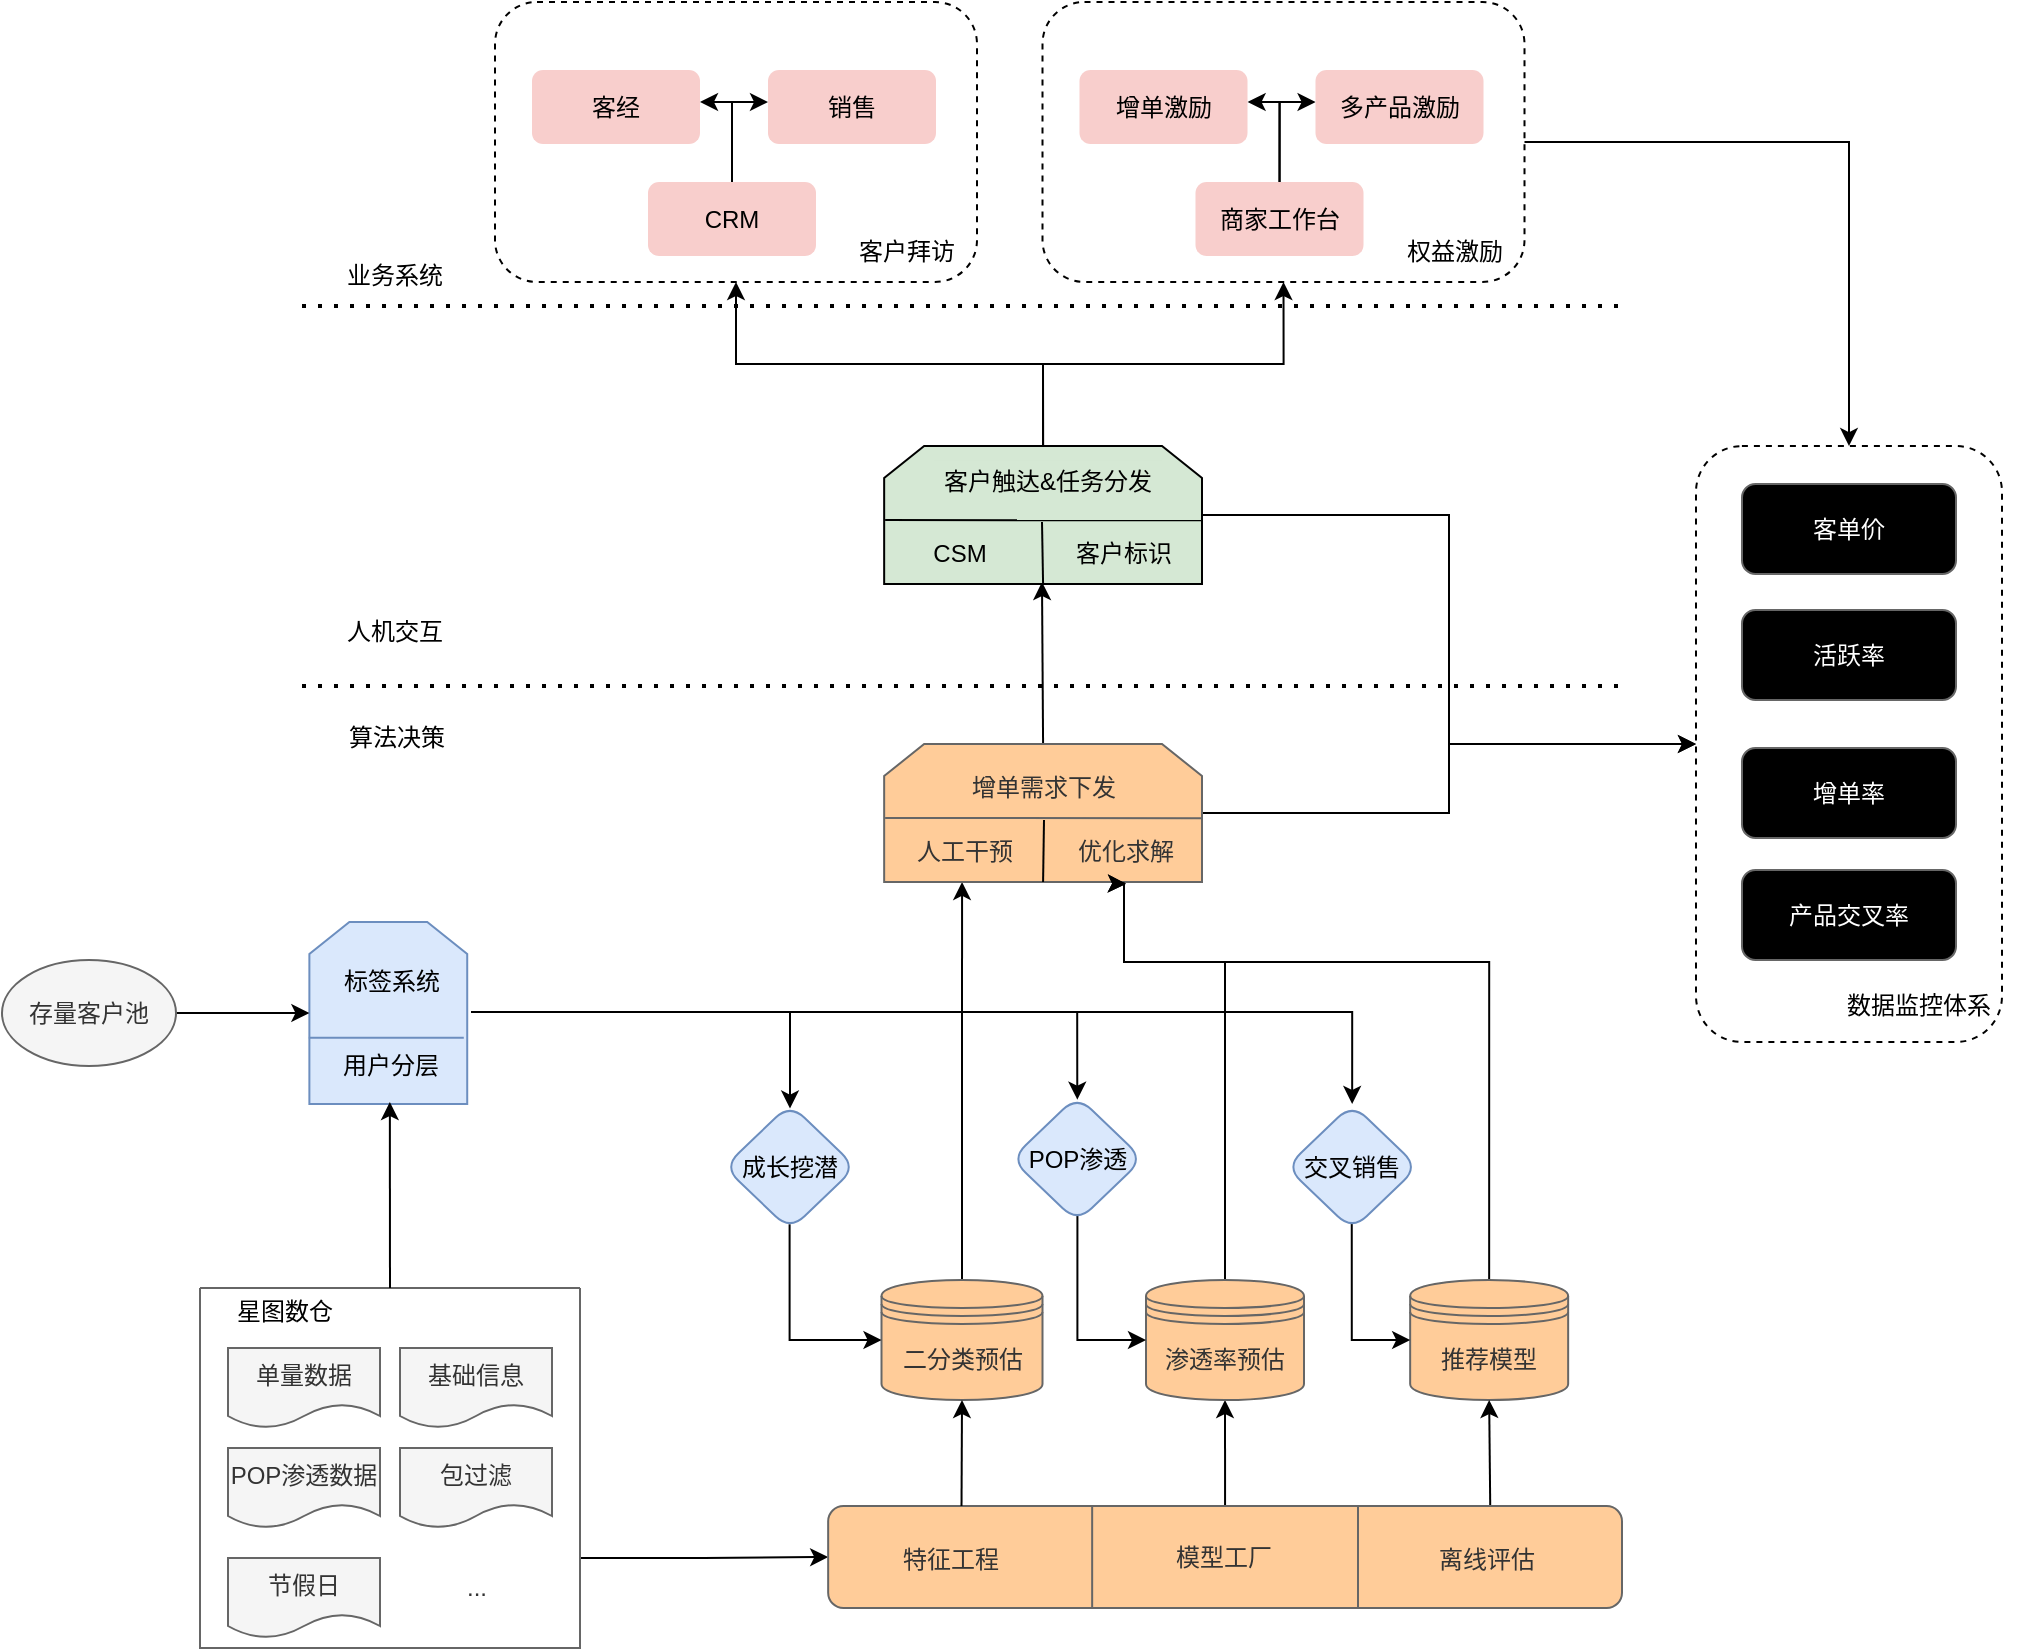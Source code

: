 <mxfile version="20.7.4" type="github">
  <diagram id="52ZfQKwokuSzP9mLPBsB" name="第 1 页">
    <mxGraphModel dx="2074" dy="1156" grid="1" gridSize="10" guides="1" tooltips="1" connect="1" arrows="1" fold="1" page="1" pageScale="1" pageWidth="827" pageHeight="1169" math="0" shadow="0">
      <root>
        <mxCell id="0" />
        <mxCell id="1" parent="0" />
        <mxCell id="-uwJ-fm3wnrBint52j6f-142" value="" style="rounded=1;whiteSpace=wrap;html=1;dashed=1;strokeColor=default;fontColor=#FFFFFF;fillColor=none;" vertex="1" parent="1">
          <mxGeometry x="867" y="1042.04" width="153" height="297.96" as="geometry" />
        </mxCell>
        <mxCell id="-uwJ-fm3wnrBint52j6f-121" value="" style="rounded=1;whiteSpace=wrap;html=1;strokeColor=default;fillColor=none;dashed=1;" vertex="1" parent="1">
          <mxGeometry x="266.5" y="820" width="241" height="140" as="geometry" />
        </mxCell>
        <mxCell id="-uwJ-fm3wnrBint52j6f-3" style="edgeStyle=orthogonalEdgeStyle;rounded=0;orthogonalLoop=1;jettySize=auto;html=1;exitX=1;exitY=0.75;exitDx=0;exitDy=0;entryX=0;entryY=0.5;entryDx=0;entryDy=0;strokeWidth=1;" edge="1" parent="1" source="-uwJ-fm3wnrBint52j6f-5" target="-uwJ-fm3wnrBint52j6f-65">
          <mxGeometry relative="1" as="geometry" />
        </mxCell>
        <mxCell id="-uwJ-fm3wnrBint52j6f-5" value="" style="swimlane;startSize=0;rounded=1;arcSize=38;fillColor=#f5f5f5;fontColor=#333333;strokeColor=#666666;" vertex="1" parent="1">
          <mxGeometry x="119.0" y="1463" width="190" height="180" as="geometry">
            <mxRectangle x="60" y="825" width="50" height="40" as="alternateBounds" />
          </mxGeometry>
        </mxCell>
        <mxCell id="-uwJ-fm3wnrBint52j6f-6" value="单量数据" style="shape=document;whiteSpace=wrap;html=1;boundedLbl=1;rounded=1;fillColor=#f5f5f5;fontColor=#333333;strokeColor=#666666;" vertex="1" parent="-uwJ-fm3wnrBint52j6f-5">
          <mxGeometry x="14" y="30" width="76" height="40" as="geometry" />
        </mxCell>
        <mxCell id="-uwJ-fm3wnrBint52j6f-7" value="基础信息" style="shape=document;whiteSpace=wrap;html=1;boundedLbl=1;rounded=1;fillColor=#f5f5f5;fontColor=#333333;strokeColor=#666666;" vertex="1" parent="-uwJ-fm3wnrBint52j6f-5">
          <mxGeometry x="100" y="30" width="76" height="40" as="geometry" />
        </mxCell>
        <mxCell id="-uwJ-fm3wnrBint52j6f-8" value="POP渗透数据" style="shape=document;whiteSpace=wrap;html=1;boundedLbl=1;rounded=1;fillColor=#f5f5f5;fontColor=#333333;strokeColor=#666666;" vertex="1" parent="-uwJ-fm3wnrBint52j6f-5">
          <mxGeometry x="14" y="80" width="76" height="40" as="geometry" />
        </mxCell>
        <mxCell id="-uwJ-fm3wnrBint52j6f-9" value="包过滤" style="shape=document;whiteSpace=wrap;html=1;boundedLbl=1;rounded=1;fillColor=#f5f5f5;fontColor=#333333;strokeColor=#666666;" vertex="1" parent="-uwJ-fm3wnrBint52j6f-5">
          <mxGeometry x="100" y="80" width="76" height="40" as="geometry" />
        </mxCell>
        <mxCell id="-uwJ-fm3wnrBint52j6f-10" value="节假日" style="shape=document;whiteSpace=wrap;html=1;boundedLbl=1;rounded=1;fillColor=#f5f5f5;fontColor=#333333;strokeColor=#666666;" vertex="1" parent="-uwJ-fm3wnrBint52j6f-5">
          <mxGeometry x="14" y="135" width="76" height="40" as="geometry" />
        </mxCell>
        <mxCell id="-uwJ-fm3wnrBint52j6f-11" value="..." style="text;html=1;align=center;verticalAlign=middle;resizable=0;points=[];autosize=1;strokeColor=none;fillColor=none;fontColor=#333333;" vertex="1" parent="-uwJ-fm3wnrBint52j6f-5">
          <mxGeometry x="123" y="135" width="30" height="30" as="geometry" />
        </mxCell>
        <mxCell id="-uwJ-fm3wnrBint52j6f-12" value="活跃率" style="rounded=1;whiteSpace=wrap;html=1;fillColor=#000000;fontColor=#FFFFFF;strokeColor=#666666;" vertex="1" parent="1">
          <mxGeometry x="890" y="1124" width="107" height="45" as="geometry" />
        </mxCell>
        <mxCell id="-uwJ-fm3wnrBint52j6f-103" style="edgeStyle=orthogonalEdgeStyle;rounded=0;orthogonalLoop=1;jettySize=auto;html=1;exitX=0.5;exitY=0;exitDx=0;exitDy=0;entryX=0.492;entryY=1;entryDx=0;entryDy=0;entryPerimeter=0;" edge="1" parent="1" source="-uwJ-fm3wnrBint52j6f-17" target="-uwJ-fm3wnrBint52j6f-64">
          <mxGeometry relative="1" as="geometry" />
        </mxCell>
        <mxCell id="-uwJ-fm3wnrBint52j6f-17" value="二分类预估" style="shape=datastore;whiteSpace=wrap;html=1;rounded=1;glass=0;sketch=0;strokeWidth=1;fillColor=#FFCC99;fontColor=#333333;strokeColor=#666666;" vertex="1" parent="1">
          <mxGeometry x="459.75" y="1459" width="80.5" height="60" as="geometry" />
        </mxCell>
        <mxCell id="-uwJ-fm3wnrBint52j6f-19" value="&lt;font&gt;客经&lt;/font&gt;" style="rounded=1;whiteSpace=wrap;html=1;glass=0;sketch=0;strokeWidth=1;fillColor=#f8cecc;strokeColor=none;fontColor=#000000;" vertex="1" parent="1">
          <mxGeometry x="285" y="854" width="84" height="37" as="geometry" />
        </mxCell>
        <mxCell id="-uwJ-fm3wnrBint52j6f-20" value="" style="shape=loopLimit;whiteSpace=wrap;html=1;rounded=0;sketch=0;size=20;fillColor=#dae8fc;strokeColor=#6c8ebf;" vertex="1" parent="1">
          <mxGeometry x="173.69" y="1280" width="78.92" height="91" as="geometry" />
        </mxCell>
        <mxCell id="-uwJ-fm3wnrBint52j6f-93" style="edgeStyle=orthogonalEdgeStyle;rounded=0;orthogonalLoop=1;jettySize=auto;html=1;exitX=1;exitY=1;exitDx=0;exitDy=0;entryX=0.5;entryY=0;entryDx=0;entryDy=0;" edge="1" parent="1" source="-uwJ-fm3wnrBint52j6f-22" target="-uwJ-fm3wnrBint52j6f-86">
          <mxGeometry relative="1" as="geometry">
            <Array as="points">
              <mxPoint x="695" y="1325" />
            </Array>
          </mxGeometry>
        </mxCell>
        <mxCell id="-uwJ-fm3wnrBint52j6f-99" style="edgeStyle=orthogonalEdgeStyle;rounded=0;orthogonalLoop=1;jettySize=auto;html=1;exitX=1;exitY=1;exitDx=0;exitDy=0;entryX=0.5;entryY=0.036;entryDx=0;entryDy=0;entryPerimeter=0;" edge="1" parent="1" source="-uwJ-fm3wnrBint52j6f-22" target="-uwJ-fm3wnrBint52j6f-85">
          <mxGeometry relative="1" as="geometry">
            <Array as="points">
              <mxPoint x="414" y="1325" />
            </Array>
          </mxGeometry>
        </mxCell>
        <mxCell id="-uwJ-fm3wnrBint52j6f-100" style="edgeStyle=orthogonalEdgeStyle;rounded=0;orthogonalLoop=1;jettySize=auto;html=1;exitX=1;exitY=1;exitDx=0;exitDy=0;entryX=0.501;entryY=0.029;entryDx=0;entryDy=0;entryPerimeter=0;" edge="1" parent="1" source="-uwJ-fm3wnrBint52j6f-22" target="-uwJ-fm3wnrBint52j6f-84">
          <mxGeometry relative="1" as="geometry">
            <Array as="points">
              <mxPoint x="558" y="1325" />
            </Array>
          </mxGeometry>
        </mxCell>
        <mxCell id="-uwJ-fm3wnrBint52j6f-22" value="标签系统" style="text;html=1;strokeColor=none;fillColor=none;align=center;verticalAlign=middle;whiteSpace=wrap;rounded=0;sketch=0;" vertex="1" parent="1">
          <mxGeometry x="174.61" y="1295" width="80" height="30" as="geometry" />
        </mxCell>
        <mxCell id="-uwJ-fm3wnrBint52j6f-23" value="" style="endArrow=none;html=1;rounded=0;exitX=-0.01;exitY=0.572;exitDx=0;exitDy=0;exitPerimeter=0;fillColor=#dae8fc;strokeColor=#6c8ebf;" edge="1" parent="1">
          <mxGeometry width="50" height="50" relative="1" as="geometry">
            <mxPoint x="173.4" y="1337.9" as="sourcePoint" />
            <mxPoint x="250.9" y="1337.9" as="targetPoint" />
          </mxGeometry>
        </mxCell>
        <mxCell id="-uwJ-fm3wnrBint52j6f-24" value="用户分层" style="text;html=1;align=center;verticalAlign=middle;resizable=0;points=[];autosize=1;strokeColor=none;fillColor=none;" vertex="1" parent="1">
          <mxGeometry x="179.11" y="1337" width="70" height="30" as="geometry" />
        </mxCell>
        <mxCell id="-uwJ-fm3wnrBint52j6f-25" value="" style="endArrow=classic;html=1;rounded=0;strokeWidth=1;exitX=0.5;exitY=0;exitDx=0;exitDy=0;" edge="1" parent="1" source="-uwJ-fm3wnrBint52j6f-5">
          <mxGeometry width="50" height="50" relative="1" as="geometry">
            <mxPoint x="310.92" y="1292" as="sourcePoint" />
            <mxPoint x="213.92" y="1370" as="targetPoint" />
          </mxGeometry>
        </mxCell>
        <mxCell id="-uwJ-fm3wnrBint52j6f-53" value="" style="endArrow=none;dashed=1;html=1;dashPattern=1 3;strokeWidth=2;rounded=0;" edge="1" parent="1">
          <mxGeometry width="50" height="50" relative="1" as="geometry">
            <mxPoint x="170" y="1162" as="sourcePoint" />
            <mxPoint x="830" y="1162" as="targetPoint" />
          </mxGeometry>
        </mxCell>
        <mxCell id="-uwJ-fm3wnrBint52j6f-111" style="edgeStyle=orthogonalEdgeStyle;rounded=0;orthogonalLoop=1;jettySize=auto;html=1;exitX=0.5;exitY=0;exitDx=0;exitDy=0;" edge="1" parent="1" source="-uwJ-fm3wnrBint52j6f-58">
          <mxGeometry relative="1" as="geometry">
            <mxPoint x="540" y="1110" as="targetPoint" />
          </mxGeometry>
        </mxCell>
        <mxCell id="-uwJ-fm3wnrBint52j6f-147" style="edgeStyle=orthogonalEdgeStyle;rounded=0;orthogonalLoop=1;jettySize=auto;html=1;exitX=1;exitY=0.5;exitDx=0;exitDy=0;entryX=0;entryY=0.5;entryDx=0;entryDy=0;strokeColor=#000000;fontColor=#000000;" edge="1" parent="1" source="-uwJ-fm3wnrBint52j6f-58" target="-uwJ-fm3wnrBint52j6f-142">
          <mxGeometry relative="1" as="geometry" />
        </mxCell>
        <mxCell id="-uwJ-fm3wnrBint52j6f-58" value="" style="shape=loopLimit;whiteSpace=wrap;html=1;rounded=0;sketch=0;size=20;container=0;fillColor=#FFCC99;fontColor=#333333;strokeColor=#666666;" vertex="1" parent="1">
          <mxGeometry x="461.08" y="1191" width="158.92" height="69" as="geometry" />
        </mxCell>
        <mxCell id="-uwJ-fm3wnrBint52j6f-59" value="" style="endArrow=none;html=1;rounded=0;entryX=0.999;entryY=0.538;entryDx=0;entryDy=0;exitX=0.003;exitY=0.536;exitDx=0;exitDy=0;exitPerimeter=0;entryPerimeter=0;fillColor=#f5f5f5;strokeColor=#666666;" edge="1" parent="1" source="-uwJ-fm3wnrBint52j6f-58" target="-uwJ-fm3wnrBint52j6f-58">
          <mxGeometry width="50" height="50" relative="1" as="geometry">
            <mxPoint x="461.08" y="1230.087" as="sourcePoint" />
            <mxPoint x="581.92" y="1229.221" as="targetPoint" />
          </mxGeometry>
        </mxCell>
        <mxCell id="-uwJ-fm3wnrBint52j6f-62" value="优化求解" style="text;html=1;strokeColor=none;fillColor=none;align=center;verticalAlign=middle;whiteSpace=wrap;rounded=0;sketch=0;container=0;fontColor=#333333;" vertex="1" parent="1">
          <mxGeometry x="552.0" y="1229.997" width="60.0" height="30.923" as="geometry" />
        </mxCell>
        <mxCell id="-uwJ-fm3wnrBint52j6f-63" value="增单需求下发" style="text;html=1;strokeColor=none;fillColor=none;align=center;verticalAlign=middle;whiteSpace=wrap;rounded=0;sketch=0;container=0;fontColor=#333333;" vertex="1" parent="1">
          <mxGeometry x="486" y="1198.04" width="110" height="30.92" as="geometry" />
        </mxCell>
        <mxCell id="-uwJ-fm3wnrBint52j6f-64" value="人工干预" style="text;html=1;align=center;verticalAlign=middle;resizable=0;points=[];autosize=1;strokeColor=none;fillColor=none;container=0;fontColor=#333333;" vertex="1" parent="1">
          <mxGeometry x="465.58" y="1229.997" width="70" height="30" as="geometry" />
        </mxCell>
        <mxCell id="-uwJ-fm3wnrBint52j6f-90" style="edgeStyle=orthogonalEdgeStyle;rounded=0;orthogonalLoop=1;jettySize=auto;html=1;exitX=0.5;exitY=0;exitDx=0;exitDy=0;entryX=0.5;entryY=1;entryDx=0;entryDy=0;" edge="1" parent="1" source="-uwJ-fm3wnrBint52j6f-65" target="-uwJ-fm3wnrBint52j6f-80">
          <mxGeometry relative="1" as="geometry" />
        </mxCell>
        <mxCell id="-uwJ-fm3wnrBint52j6f-65" value="模型工厂" style="shape=process;whiteSpace=wrap;html=1;backgroundOutline=1;rounded=1;glass=0;sketch=0;strokeWidth=1;size=0.333;fillColor=#FFCC99;fontColor=#333333;strokeColor=#666666;" vertex="1" parent="1">
          <mxGeometry x="433.08" y="1572" width="396.92" height="51" as="geometry" />
        </mxCell>
        <mxCell id="-uwJ-fm3wnrBint52j6f-66" value="特征工程" style="text;html=1;align=center;verticalAlign=middle;resizable=0;points=[];autosize=1;strokeColor=none;fillColor=none;fontColor=#333333;" vertex="1" parent="1">
          <mxGeometry x="459" y="1584" width="70" height="30" as="geometry" />
        </mxCell>
        <mxCell id="-uwJ-fm3wnrBint52j6f-67" value="离线评估" style="text;html=1;align=center;verticalAlign=middle;resizable=0;points=[];autosize=1;strokeColor=none;fillColor=none;fontColor=#333333;" vertex="1" parent="1">
          <mxGeometry x="727.08" y="1584" width="70" height="30" as="geometry" />
        </mxCell>
        <mxCell id="-uwJ-fm3wnrBint52j6f-68" value="算法决策" style="text;html=1;align=center;verticalAlign=middle;resizable=0;points=[];autosize=1;strokeColor=none;fillColor=none;" vertex="1" parent="1">
          <mxGeometry x="182" y="1172.5" width="70" height="30" as="geometry" />
        </mxCell>
        <mxCell id="-uwJ-fm3wnrBint52j6f-69" value="人机交互" style="text;html=1;align=center;verticalAlign=middle;resizable=0;points=[];autosize=1;strokeColor=none;fillColor=none;" vertex="1" parent="1">
          <mxGeometry x="181" y="1120" width="70" height="30" as="geometry" />
        </mxCell>
        <mxCell id="-uwJ-fm3wnrBint52j6f-70" value="星图数仓" style="text;html=1;align=center;verticalAlign=middle;resizable=0;points=[];autosize=1;strokeColor=none;fillColor=none;" vertex="1" parent="1">
          <mxGeometry x="126.0" y="1460" width="70" height="30" as="geometry" />
        </mxCell>
        <mxCell id="-uwJ-fm3wnrBint52j6f-71" value="" style="endArrow=none;dashed=1;html=1;dashPattern=1 3;strokeWidth=2;rounded=0;" edge="1" parent="1">
          <mxGeometry width="50" height="50" relative="1" as="geometry">
            <mxPoint x="170" y="972" as="sourcePoint" />
            <mxPoint x="830" y="972" as="targetPoint" />
          </mxGeometry>
        </mxCell>
        <mxCell id="-uwJ-fm3wnrBint52j6f-72" value="业务系统" style="text;html=1;align=center;verticalAlign=middle;resizable=0;points=[];autosize=1;strokeColor=none;fillColor=none;" vertex="1" parent="1">
          <mxGeometry x="181" y="942" width="70" height="30" as="geometry" />
        </mxCell>
        <mxCell id="-uwJ-fm3wnrBint52j6f-124" style="edgeStyle=orthogonalEdgeStyle;rounded=0;orthogonalLoop=1;jettySize=auto;html=1;strokeColor=#000000;fontColor=#000000;" edge="1" parent="1" source="-uwJ-fm3wnrBint52j6f-74">
          <mxGeometry relative="1" as="geometry">
            <mxPoint x="369" y="870" as="targetPoint" />
            <Array as="points">
              <mxPoint x="385" y="870" />
              <mxPoint x="369" y="870" />
            </Array>
          </mxGeometry>
        </mxCell>
        <mxCell id="-uwJ-fm3wnrBint52j6f-125" style="edgeStyle=orthogonalEdgeStyle;rounded=0;orthogonalLoop=1;jettySize=auto;html=1;exitX=0.5;exitY=0;exitDx=0;exitDy=0;entryX=0;entryY=0.415;entryDx=0;entryDy=0;strokeColor=#000000;fontColor=#000000;entryPerimeter=0;" edge="1" parent="1" source="-uwJ-fm3wnrBint52j6f-74" target="-uwJ-fm3wnrBint52j6f-112">
          <mxGeometry relative="1" as="geometry">
            <Array as="points">
              <mxPoint x="385" y="870" />
              <mxPoint x="403" y="870" />
            </Array>
          </mxGeometry>
        </mxCell>
        <mxCell id="-uwJ-fm3wnrBint52j6f-74" value="CRM" style="rounded=1;whiteSpace=wrap;html=1;glass=0;sketch=0;strokeWidth=1;fillColor=#f8cecc;strokeColor=none;" vertex="1" parent="1">
          <mxGeometry x="343" y="910" width="84" height="37" as="geometry" />
        </mxCell>
        <mxCell id="-uwJ-fm3wnrBint52j6f-77" style="edgeStyle=orthogonalEdgeStyle;rounded=0;orthogonalLoop=1;jettySize=auto;html=1;exitX=1;exitY=0.5;exitDx=0;exitDy=0;entryX=0;entryY=0.5;entryDx=0;entryDy=0;" edge="1" parent="1" source="-uwJ-fm3wnrBint52j6f-75" target="-uwJ-fm3wnrBint52j6f-20">
          <mxGeometry relative="1" as="geometry" />
        </mxCell>
        <mxCell id="-uwJ-fm3wnrBint52j6f-75" value="存量客户池" style="ellipse;whiteSpace=wrap;html=1;fillColor=#f5f5f5;fontColor=#333333;strokeColor=#666666;" vertex="1" parent="1">
          <mxGeometry x="20" y="1299" width="87" height="53" as="geometry" />
        </mxCell>
        <mxCell id="-uwJ-fm3wnrBint52j6f-104" style="edgeStyle=orthogonalEdgeStyle;rounded=0;orthogonalLoop=1;jettySize=auto;html=1;exitX=0.5;exitY=0;exitDx=0;exitDy=0;entryX=0.5;entryY=1;entryDx=0;entryDy=0;" edge="1" parent="1" source="-uwJ-fm3wnrBint52j6f-79" target="-uwJ-fm3wnrBint52j6f-62">
          <mxGeometry relative="1" as="geometry">
            <Array as="points">
              <mxPoint x="764" y="1300" />
              <mxPoint x="581" y="1300" />
            </Array>
          </mxGeometry>
        </mxCell>
        <mxCell id="-uwJ-fm3wnrBint52j6f-79" value="推荐模型" style="shape=datastore;whiteSpace=wrap;html=1;rounded=1;glass=0;sketch=0;strokeWidth=1;fillColor=#FFCC99;fontColor=#333333;strokeColor=#666666;" vertex="1" parent="1">
          <mxGeometry x="724.08" y="1459" width="79" height="60" as="geometry" />
        </mxCell>
        <mxCell id="-uwJ-fm3wnrBint52j6f-102" style="edgeStyle=orthogonalEdgeStyle;rounded=0;orthogonalLoop=1;jettySize=auto;html=1;exitX=0.5;exitY=0;exitDx=0;exitDy=0;entryX=0.5;entryY=1;entryDx=0;entryDy=0;" edge="1" parent="1" source="-uwJ-fm3wnrBint52j6f-80" target="-uwJ-fm3wnrBint52j6f-62">
          <mxGeometry relative="1" as="geometry">
            <Array as="points">
              <mxPoint x="631" y="1300" />
              <mxPoint x="581" y="1300" />
            </Array>
          </mxGeometry>
        </mxCell>
        <mxCell id="-uwJ-fm3wnrBint52j6f-80" value="渗透率预估" style="shape=datastore;whiteSpace=wrap;html=1;rounded=1;glass=0;sketch=0;strokeWidth=1;fillColor=#FFCC99;fontColor=#333333;strokeColor=#666666;" vertex="1" parent="1">
          <mxGeometry x="592" y="1459" width="79" height="60" as="geometry" />
        </mxCell>
        <mxCell id="-uwJ-fm3wnrBint52j6f-95" style="edgeStyle=orthogonalEdgeStyle;rounded=0;orthogonalLoop=1;jettySize=auto;html=1;exitX=0.502;exitY=0.951;exitDx=0;exitDy=0;entryX=0;entryY=0.5;entryDx=0;entryDy=0;exitPerimeter=0;" edge="1" parent="1" source="-uwJ-fm3wnrBint52j6f-84" target="-uwJ-fm3wnrBint52j6f-80">
          <mxGeometry relative="1" as="geometry">
            <Array as="points">
              <mxPoint x="558" y="1489" />
            </Array>
          </mxGeometry>
        </mxCell>
        <mxCell id="-uwJ-fm3wnrBint52j6f-84" value="POP渗透" style="rhombus;whiteSpace=wrap;html=1;rounded=1;fillColor=#dae8fc;strokeColor=#6c8ebf;" vertex="1" parent="1">
          <mxGeometry x="524.58" y="1367" width="66" height="63" as="geometry" />
        </mxCell>
        <mxCell id="-uwJ-fm3wnrBint52j6f-94" style="edgeStyle=orthogonalEdgeStyle;rounded=0;orthogonalLoop=1;jettySize=auto;html=1;exitX=0.497;exitY=0.954;exitDx=0;exitDy=0;entryX=0;entryY=0.5;entryDx=0;entryDy=0;exitPerimeter=0;" edge="1" parent="1" source="-uwJ-fm3wnrBint52j6f-85" target="-uwJ-fm3wnrBint52j6f-17">
          <mxGeometry relative="1" as="geometry">
            <Array as="points">
              <mxPoint x="414" y="1489" />
            </Array>
          </mxGeometry>
        </mxCell>
        <mxCell id="-uwJ-fm3wnrBint52j6f-85" value="成长挖潜" style="rhombus;whiteSpace=wrap;html=1;rounded=1;fillColor=#dae8fc;strokeColor=#6c8ebf;" vertex="1" parent="1">
          <mxGeometry x="381" y="1371" width="66" height="63" as="geometry" />
        </mxCell>
        <mxCell id="-uwJ-fm3wnrBint52j6f-96" style="edgeStyle=orthogonalEdgeStyle;rounded=0;orthogonalLoop=1;jettySize=auto;html=1;exitX=0.497;exitY=0.946;exitDx=0;exitDy=0;entryX=0;entryY=0.5;entryDx=0;entryDy=0;exitPerimeter=0;" edge="1" parent="1" source="-uwJ-fm3wnrBint52j6f-86" target="-uwJ-fm3wnrBint52j6f-79">
          <mxGeometry relative="1" as="geometry" />
        </mxCell>
        <mxCell id="-uwJ-fm3wnrBint52j6f-86" value="交叉销售" style="rhombus;whiteSpace=wrap;html=1;rounded=1;fillColor=#dae8fc;strokeColor=#6c8ebf;" vertex="1" parent="1">
          <mxGeometry x="662.08" y="1371" width="66" height="63" as="geometry" />
        </mxCell>
        <mxCell id="-uwJ-fm3wnrBint52j6f-91" value="" style="endArrow=classic;html=1;rounded=0;entryX=0.5;entryY=1;entryDx=0;entryDy=0;exitX=0.168;exitY=-0.001;exitDx=0;exitDy=0;exitPerimeter=0;" edge="1" parent="1" source="-uwJ-fm3wnrBint52j6f-65" target="-uwJ-fm3wnrBint52j6f-17">
          <mxGeometry width="50" height="50" relative="1" as="geometry">
            <mxPoint x="480" y="1570" as="sourcePoint" />
            <mxPoint x="530" y="1520" as="targetPoint" />
          </mxGeometry>
        </mxCell>
        <mxCell id="-uwJ-fm3wnrBint52j6f-92" value="" style="endArrow=classic;html=1;rounded=0;entryX=0.5;entryY=1;entryDx=0;entryDy=0;exitX=0.834;exitY=-0.01;exitDx=0;exitDy=0;exitPerimeter=0;" edge="1" parent="1" source="-uwJ-fm3wnrBint52j6f-65" target="-uwJ-fm3wnrBint52j6f-79">
          <mxGeometry width="50" height="50" relative="1" as="geometry">
            <mxPoint x="740" y="1570" as="sourcePoint" />
            <mxPoint x="790" y="1520" as="targetPoint" />
          </mxGeometry>
        </mxCell>
        <mxCell id="-uwJ-fm3wnrBint52j6f-101" value="" style="endArrow=none;html=1;rounded=0;exitX=0.5;exitY=1;exitDx=0;exitDy=0;entryX=0.5;entryY=1;entryDx=0;entryDy=0;" edge="1" parent="1" source="-uwJ-fm3wnrBint52j6f-58" target="-uwJ-fm3wnrBint52j6f-63">
          <mxGeometry width="50" height="50" relative="1" as="geometry">
            <mxPoint x="530" y="1280" as="sourcePoint" />
            <mxPoint x="540" y="1230" as="targetPoint" />
          </mxGeometry>
        </mxCell>
        <mxCell id="-uwJ-fm3wnrBint52j6f-138" style="edgeStyle=orthogonalEdgeStyle;rounded=0;orthogonalLoop=1;jettySize=auto;html=1;exitX=0.5;exitY=0;exitDx=0;exitDy=0;entryX=0.5;entryY=1;entryDx=0;entryDy=0;strokeColor=#000000;fontColor=#000000;" edge="1" parent="1" source="-uwJ-fm3wnrBint52j6f-105" target="-uwJ-fm3wnrBint52j6f-128">
          <mxGeometry relative="1" as="geometry" />
        </mxCell>
        <mxCell id="-uwJ-fm3wnrBint52j6f-146" style="edgeStyle=orthogonalEdgeStyle;rounded=0;orthogonalLoop=1;jettySize=auto;html=1;exitX=1;exitY=0.5;exitDx=0;exitDy=0;entryX=0;entryY=0.5;entryDx=0;entryDy=0;strokeColor=#000000;fontColor=#000000;" edge="1" parent="1" source="-uwJ-fm3wnrBint52j6f-105" target="-uwJ-fm3wnrBint52j6f-142">
          <mxGeometry relative="1" as="geometry" />
        </mxCell>
        <mxCell id="-uwJ-fm3wnrBint52j6f-105" value="" style="shape=loopLimit;whiteSpace=wrap;html=1;rounded=0;sketch=0;size=20;container=0;fillColor=#d5e8d4;strokeColor=#000000;" vertex="1" parent="1">
          <mxGeometry x="461.08" y="1042.04" width="158.92" height="69" as="geometry" />
        </mxCell>
        <mxCell id="-uwJ-fm3wnrBint52j6f-106" value="" style="endArrow=none;html=1;rounded=0;entryX=0.999;entryY=0.538;entryDx=0;entryDy=0;exitX=0.003;exitY=0.536;exitDx=0;exitDy=0;exitPerimeter=0;entryPerimeter=0;fillColor=#d5e8d4;strokeColor=#000000;" edge="1" parent="1" source="-uwJ-fm3wnrBint52j6f-105" target="-uwJ-fm3wnrBint52j6f-105">
          <mxGeometry width="50" height="50" relative="1" as="geometry">
            <mxPoint x="461.08" y="1081.127" as="sourcePoint" />
            <mxPoint x="581.92" y="1080.261" as="targetPoint" />
          </mxGeometry>
        </mxCell>
        <mxCell id="-uwJ-fm3wnrBint52j6f-107" value="客户标识" style="text;html=1;strokeColor=none;fillColor=#d5e8d4;align=center;verticalAlign=middle;whiteSpace=wrap;rounded=0;sketch=0;container=0;" vertex="1" parent="1">
          <mxGeometry x="551" y="1086" width="60" height="20" as="geometry" />
        </mxCell>
        <mxCell id="-uwJ-fm3wnrBint52j6f-135" style="edgeStyle=orthogonalEdgeStyle;rounded=0;orthogonalLoop=1;jettySize=auto;html=1;entryX=0.5;entryY=1;entryDx=0;entryDy=0;strokeColor=#000000;fontColor=#000000;exitX=0.5;exitY=0;exitDx=0;exitDy=0;" edge="1" parent="1" source="-uwJ-fm3wnrBint52j6f-105" target="-uwJ-fm3wnrBint52j6f-121">
          <mxGeometry relative="1" as="geometry">
            <mxPoint x="543" y="1040" as="sourcePoint" />
          </mxGeometry>
        </mxCell>
        <mxCell id="-uwJ-fm3wnrBint52j6f-108" value="客户触达&amp;amp;任务分发" style="text;html=1;strokeColor=none;fillColor=#d5e8d4;align=center;verticalAlign=middle;whiteSpace=wrap;rounded=0;sketch=0;container=0;" vertex="1" parent="1">
          <mxGeometry x="486" y="1049.08" width="114" height="20.92" as="geometry" />
        </mxCell>
        <mxCell id="-uwJ-fm3wnrBint52j6f-110" value="" style="endArrow=none;html=1;rounded=0;exitX=0.5;exitY=1;exitDx=0;exitDy=0;fillColor=#d5e8d4;strokeColor=#000000;" edge="1" parent="1" source="-uwJ-fm3wnrBint52j6f-105">
          <mxGeometry width="50" height="50" relative="1" as="geometry">
            <mxPoint x="530" y="1131.04" as="sourcePoint" />
            <mxPoint x="540" y="1080" as="targetPoint" />
          </mxGeometry>
        </mxCell>
        <mxCell id="-uwJ-fm3wnrBint52j6f-112" value="销售" style="rounded=1;whiteSpace=wrap;html=1;glass=0;sketch=0;strokeWidth=1;fillColor=#f8cecc;strokeColor=none;" vertex="1" parent="1">
          <mxGeometry x="403" y="854" width="84" height="37" as="geometry" />
        </mxCell>
        <mxCell id="-uwJ-fm3wnrBint52j6f-113" value="CSM" style="text;html=1;strokeColor=none;fillColor=#d5e8d4;align=center;verticalAlign=middle;whiteSpace=wrap;rounded=0;sketch=0;container=0;" vertex="1" parent="1">
          <mxGeometry x="469" y="1086" width="60" height="20" as="geometry" />
        </mxCell>
        <mxCell id="-uwJ-fm3wnrBint52j6f-126" value="客户拜访" style="text;html=1;align=center;verticalAlign=middle;resizable=0;points=[];autosize=1;strokeColor=none;fillColor=none;fontColor=#000000;" vertex="1" parent="1">
          <mxGeometry x="437" y="930" width="70" height="30" as="geometry" />
        </mxCell>
        <mxCell id="-uwJ-fm3wnrBint52j6f-145" style="edgeStyle=orthogonalEdgeStyle;rounded=0;orthogonalLoop=1;jettySize=auto;html=1;exitX=1;exitY=0.5;exitDx=0;exitDy=0;entryX=0.5;entryY=0;entryDx=0;entryDy=0;strokeColor=#000000;fontColor=#000000;" edge="1" parent="1" source="-uwJ-fm3wnrBint52j6f-128" target="-uwJ-fm3wnrBint52j6f-142">
          <mxGeometry relative="1" as="geometry" />
        </mxCell>
        <mxCell id="-uwJ-fm3wnrBint52j6f-128" value="" style="rounded=1;whiteSpace=wrap;html=1;strokeColor=default;fillColor=none;dashed=1;" vertex="1" parent="1">
          <mxGeometry x="540.25" y="820" width="241" height="140" as="geometry" />
        </mxCell>
        <mxCell id="-uwJ-fm3wnrBint52j6f-129" value="&lt;font&gt;增单激励&lt;/font&gt;" style="rounded=1;whiteSpace=wrap;html=1;glass=0;sketch=0;strokeWidth=1;fillColor=#f8cecc;strokeColor=none;fontColor=#000000;" vertex="1" parent="1">
          <mxGeometry x="558.75" y="854" width="84" height="37" as="geometry" />
        </mxCell>
        <mxCell id="-uwJ-fm3wnrBint52j6f-130" style="edgeStyle=orthogonalEdgeStyle;rounded=0;orthogonalLoop=1;jettySize=auto;html=1;strokeColor=#000000;fontColor=#000000;" edge="1" parent="1" source="-uwJ-fm3wnrBint52j6f-132">
          <mxGeometry relative="1" as="geometry">
            <mxPoint x="642.75" y="870" as="targetPoint" />
            <Array as="points">
              <mxPoint x="658.75" y="870" />
              <mxPoint x="642.75" y="870" />
            </Array>
          </mxGeometry>
        </mxCell>
        <mxCell id="-uwJ-fm3wnrBint52j6f-131" style="edgeStyle=orthogonalEdgeStyle;rounded=0;orthogonalLoop=1;jettySize=auto;html=1;exitX=0.5;exitY=0;exitDx=0;exitDy=0;entryX=0;entryY=0.415;entryDx=0;entryDy=0;strokeColor=#000000;fontColor=#000000;entryPerimeter=0;" edge="1" parent="1" source="-uwJ-fm3wnrBint52j6f-132" target="-uwJ-fm3wnrBint52j6f-133">
          <mxGeometry relative="1" as="geometry">
            <Array as="points">
              <mxPoint x="658.75" y="870" />
              <mxPoint x="676.75" y="870" />
            </Array>
          </mxGeometry>
        </mxCell>
        <mxCell id="-uwJ-fm3wnrBint52j6f-132" value="商家工作台" style="rounded=1;whiteSpace=wrap;html=1;glass=0;sketch=0;strokeWidth=1;fillColor=#f8cecc;strokeColor=none;" vertex="1" parent="1">
          <mxGeometry x="616.75" y="910" width="84" height="37" as="geometry" />
        </mxCell>
        <mxCell id="-uwJ-fm3wnrBint52j6f-133" value="多产品激励" style="rounded=1;whiteSpace=wrap;html=1;glass=0;sketch=0;strokeWidth=1;fillColor=#f8cecc;strokeColor=none;" vertex="1" parent="1">
          <mxGeometry x="676.75" y="854" width="84" height="37" as="geometry" />
        </mxCell>
        <mxCell id="-uwJ-fm3wnrBint52j6f-134" value="权益激励" style="text;html=1;align=center;verticalAlign=middle;resizable=0;points=[];autosize=1;strokeColor=none;fillColor=none;fontColor=#000000;" vertex="1" parent="1">
          <mxGeometry x="710.75" y="930" width="70" height="30" as="geometry" />
        </mxCell>
        <mxCell id="-uwJ-fm3wnrBint52j6f-140" value="增单率" style="rounded=1;whiteSpace=wrap;html=1;fillColor=#000000;fontColor=#FFFFFF;strokeColor=#666666;" vertex="1" parent="1">
          <mxGeometry x="890" y="1193" width="107" height="45" as="geometry" />
        </mxCell>
        <mxCell id="-uwJ-fm3wnrBint52j6f-141" value="客单价" style="rounded=1;whiteSpace=wrap;html=1;fillColor=#000000;fontColor=#FFFFFF;strokeColor=#666666;" vertex="1" parent="1">
          <mxGeometry x="890" y="1061" width="107" height="45" as="geometry" />
        </mxCell>
        <mxCell id="-uwJ-fm3wnrBint52j6f-143" value="产品交叉率" style="rounded=1;whiteSpace=wrap;html=1;fillColor=#000000;fontColor=#FFFFFF;strokeColor=#666666;" vertex="1" parent="1">
          <mxGeometry x="890" y="1254" width="107" height="45" as="geometry" />
        </mxCell>
        <mxCell id="-uwJ-fm3wnrBint52j6f-144" value="数据监控体系" style="text;html=1;align=center;verticalAlign=middle;resizable=0;points=[];autosize=1;strokeColor=none;fillColor=none;fontColor=#000000;" vertex="1" parent="1">
          <mxGeometry x="928" y="1307" width="100" height="30" as="geometry" />
        </mxCell>
      </root>
    </mxGraphModel>
  </diagram>
</mxfile>
